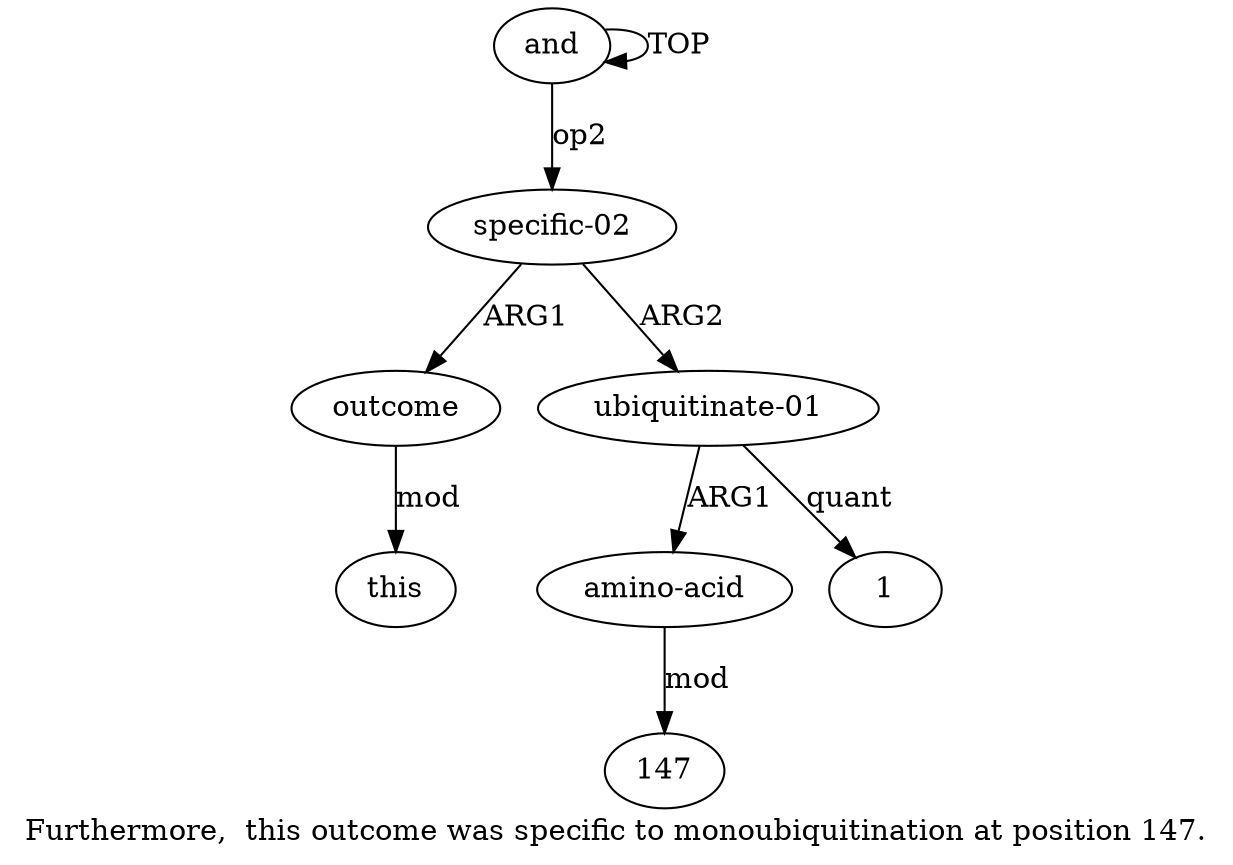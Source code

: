 digraph  {
	graph [label="Furthermore,  this outcome was specific to monoubiquitination at position 147."];
	node [label="\N"];
	"a5 147"	 [color=black,
		gold_ind=-1,
		gold_label=147,
		label=147,
		test_ind=-1,
		test_label=147];
	a1	 [color=black,
		gold_ind=1,
		gold_label="specific-02",
		label="specific-02",
		test_ind=1,
		test_label="specific-02"];
	a2	 [color=black,
		gold_ind=2,
		gold_label=outcome,
		label=outcome,
		test_ind=2,
		test_label=outcome];
	a1 -> a2 [key=0,
	color=black,
	gold_label=ARG1,
	label=ARG1,
	test_label=ARG1];
a4 [color=black,
	gold_ind=4,
	gold_label="ubiquitinate-01",
	label="ubiquitinate-01",
	test_ind=4,
	test_label="ubiquitinate-01"];
a1 -> a4 [key=0,
color=black,
gold_label=ARG2,
label=ARG2,
test_label=ARG2];
a0 [color=black,
gold_ind=0,
gold_label=and,
label=and,
test_ind=0,
test_label=and];
a0 -> a1 [key=0,
color=black,
gold_label=op2,
label=op2,
test_label=op2];
a0 -> a0 [key=0,
color=black,
gold_label=TOP,
label=TOP,
test_label=TOP];
a3 [color=black,
gold_ind=3,
gold_label=this,
label=this,
test_ind=3,
test_label=this];
a2 -> a3 [key=0,
color=black,
gold_label=mod,
label=mod,
test_label=mod];
a5 [color=black,
gold_ind=5,
gold_label="amino-acid",
label="amino-acid",
test_ind=5,
test_label="amino-acid"];
a5 -> "a5 147" [key=0,
color=black,
gold_label=mod,
label=mod,
test_label=mod];
a4 -> a5 [key=0,
color=black,
gold_label=ARG1,
label=ARG1,
test_label=ARG1];
"a4 1" [color=black,
gold_ind=-1,
gold_label=1,
label=1,
test_ind=-1,
test_label=1];
a4 -> "a4 1" [key=0,
color=black,
gold_label=quant,
label=quant,
test_label=quant];
}
